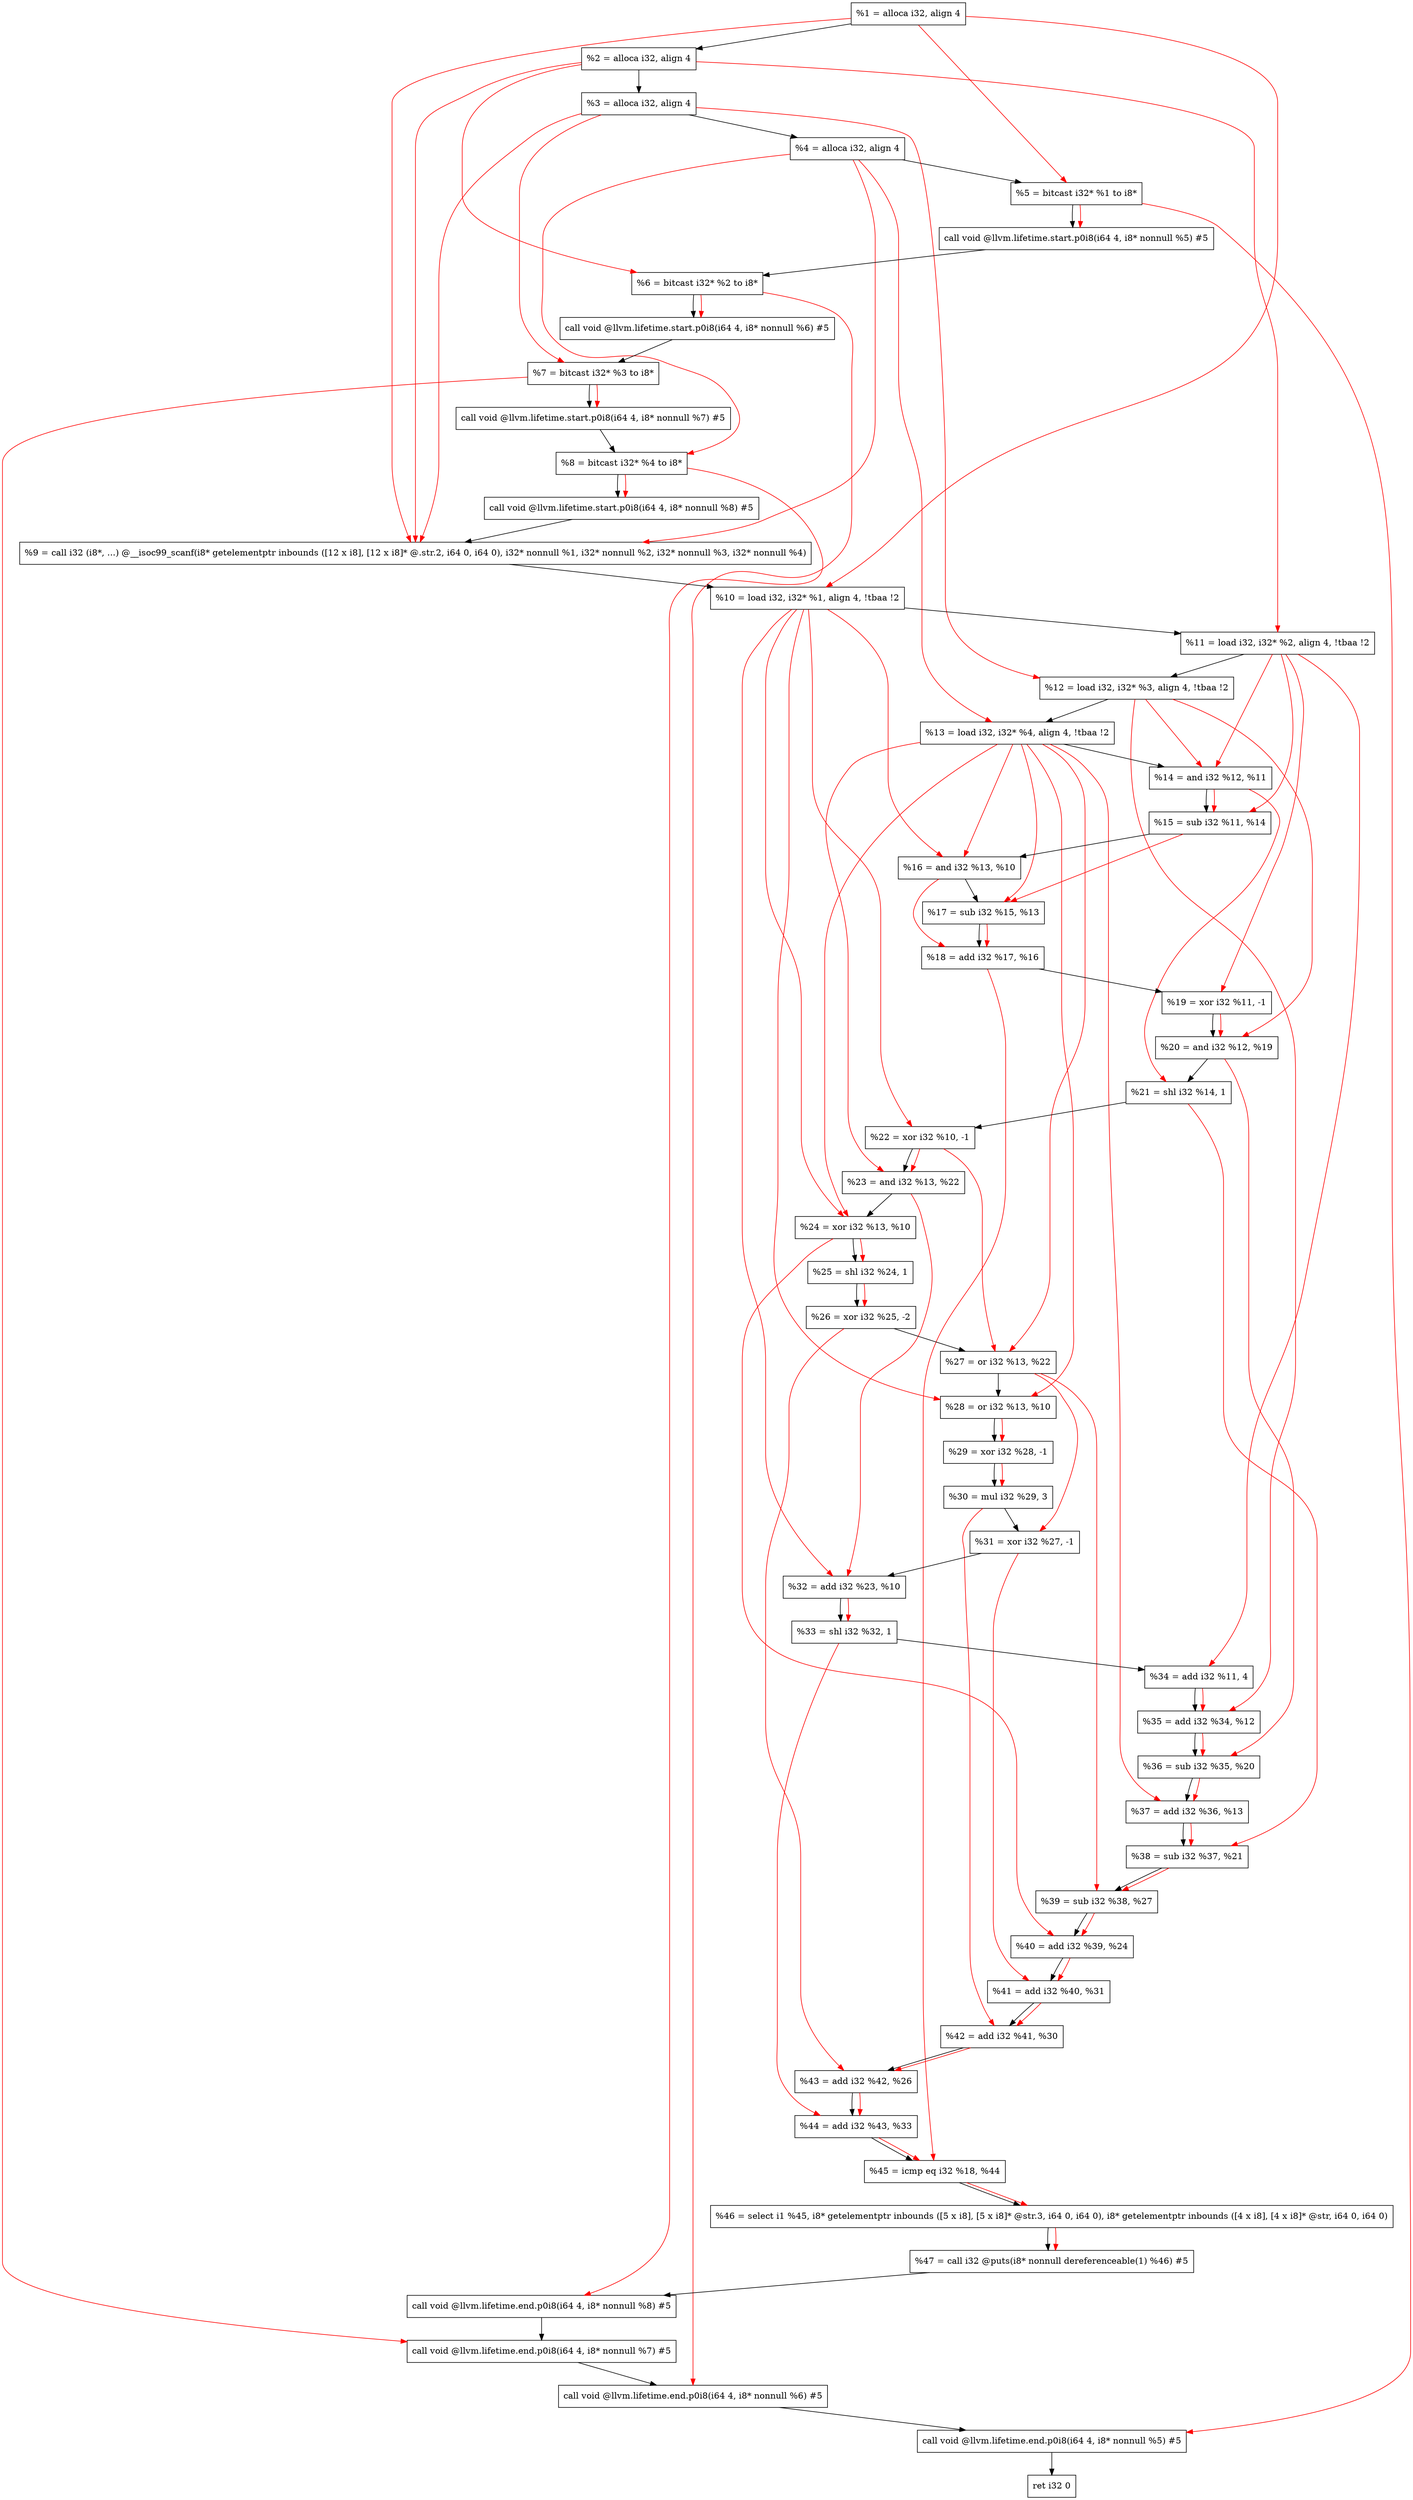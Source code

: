 digraph "DFG for'main' function" {
	Node0x23e3748[shape=record, label="  %1 = alloca i32, align 4"];
	Node0x23e37c8[shape=record, label="  %2 = alloca i32, align 4"];
	Node0x23e3858[shape=record, label="  %3 = alloca i32, align 4"];
	Node0x23e38b8[shape=record, label="  %4 = alloca i32, align 4"];
	Node0x23e3968[shape=record, label="  %5 = bitcast i32* %1 to i8*"];
	Node0x23e3d98[shape=record, label="  call void @llvm.lifetime.start.p0i8(i64 4, i8* nonnull %5) #5"];
	Node0x23e3e78[shape=record, label="  %6 = bitcast i32* %2 to i8*"];
	Node0x23e3f78[shape=record, label="  call void @llvm.lifetime.start.p0i8(i64 4, i8* nonnull %6) #5"];
	Node0x23e4038[shape=record, label="  %7 = bitcast i32* %3 to i8*"];
	Node0x23e40e8[shape=record, label="  call void @llvm.lifetime.start.p0i8(i64 4, i8* nonnull %7) #5"];
	Node0x23e41a8[shape=record, label="  %8 = bitcast i32* %4 to i8*"];
	Node0x23e4258[shape=record, label="  call void @llvm.lifetime.start.p0i8(i64 4, i8* nonnull %8) #5"];
	Node0x23de9e0[shape=record, label="  %9 = call i32 (i8*, ...) @__isoc99_scanf(i8* getelementptr inbounds ([12 x i8], [12 x i8]* @.str.2, i64 0, i64 0), i32* nonnull %1, i32* nonnull %2, i32* nonnull %3, i32* nonnull %4)"];
	Node0x23e4458[shape=record, label="  %10 = load i32, i32* %1, align 4, !tbaa !2"];
	Node0x23e53c8[shape=record, label="  %11 = load i32, i32* %2, align 4, !tbaa !2"];
	Node0x23e5a38[shape=record, label="  %12 = load i32, i32* %3, align 4, !tbaa !2"];
	Node0x23e5a98[shape=record, label="  %13 = load i32, i32* %4, align 4, !tbaa !2"];
	Node0x23e5b10[shape=record, label="  %14 = and i32 %12, %11"];
	Node0x23e5b80[shape=record, label="  %15 = sub i32 %11, %14"];
	Node0x23e5bf0[shape=record, label="  %16 = and i32 %13, %10"];
	Node0x23e5c60[shape=record, label="  %17 = sub i32 %15, %13"];
	Node0x23e5cd0[shape=record, label="  %18 = add i32 %17, %16"];
	Node0x23e5d40[shape=record, label="  %19 = xor i32 %11, -1"];
	Node0x23e5db0[shape=record, label="  %20 = and i32 %12, %19"];
	Node0x23e5e20[shape=record, label="  %21 = shl i32 %14, 1"];
	Node0x23e5e90[shape=record, label="  %22 = xor i32 %10, -1"];
	Node0x23e5f00[shape=record, label="  %23 = and i32 %13, %22"];
	Node0x23e5f70[shape=record, label="  %24 = xor i32 %13, %10"];
	Node0x23e5fe0[shape=record, label="  %25 = shl i32 %24, 1"];
	Node0x23e6050[shape=record, label="  %26 = xor i32 %25, -2"];
	Node0x23e60c0[shape=record, label="  %27 = or i32 %13, %22"];
	Node0x23e6130[shape=record, label="  %28 = or i32 %13, %10"];
	Node0x23e61a0[shape=record, label="  %29 = xor i32 %28, -1"];
	Node0x23e6210[shape=record, label="  %30 = mul i32 %29, 3"];
	Node0x23e6280[shape=record, label="  %31 = xor i32 %27, -1"];
	Node0x23e62f0[shape=record, label="  %32 = add i32 %23, %10"];
	Node0x23e6360[shape=record, label="  %33 = shl i32 %32, 1"];
	Node0x23e63d0[shape=record, label="  %34 = add i32 %11, 4"];
	Node0x23e6440[shape=record, label="  %35 = add i32 %34, %12"];
	Node0x23e64b0[shape=record, label="  %36 = sub i32 %35, %20"];
	Node0x23e6520[shape=record, label="  %37 = add i32 %36, %13"];
	Node0x23e6590[shape=record, label="  %38 = sub i32 %37, %21"];
	Node0x23e6600[shape=record, label="  %39 = sub i32 %38, %27"];
	Node0x23e6670[shape=record, label="  %40 = add i32 %39, %24"];
	Node0x23e66e0[shape=record, label="  %41 = add i32 %40, %31"];
	Node0x23e6750[shape=record, label="  %42 = add i32 %41, %30"];
	Node0x23e67c0[shape=record, label="  %43 = add i32 %42, %26"];
	Node0x23e6830[shape=record, label="  %44 = add i32 %43, %33"];
	Node0x23e68a0[shape=record, label="  %45 = icmp eq i32 %18, %44"];
	Node0x23838b8[shape=record, label="  %46 = select i1 %45, i8* getelementptr inbounds ([5 x i8], [5 x i8]* @str.3, i64 0, i64 0), i8* getelementptr inbounds ([4 x i8], [4 x i8]* @str, i64 0, i64 0)"];
	Node0x23e6930[shape=record, label="  %47 = call i32 @puts(i8* nonnull dereferenceable(1) %46) #5"];
	Node0x23e6bd8[shape=record, label="  call void @llvm.lifetime.end.p0i8(i64 4, i8* nonnull %8) #5"];
	Node0x23e6d38[shape=record, label="  call void @llvm.lifetime.end.p0i8(i64 4, i8* nonnull %7) #5"];
	Node0x23e6e48[shape=record, label="  call void @llvm.lifetime.end.p0i8(i64 4, i8* nonnull %6) #5"];
	Node0x23e6f58[shape=record, label="  call void @llvm.lifetime.end.p0i8(i64 4, i8* nonnull %5) #5"];
	Node0x23e7018[shape=record, label="  ret i32 0"];
	Node0x23e3748 -> Node0x23e37c8;
	Node0x23e37c8 -> Node0x23e3858;
	Node0x23e3858 -> Node0x23e38b8;
	Node0x23e38b8 -> Node0x23e3968;
	Node0x23e3968 -> Node0x23e3d98;
	Node0x23e3d98 -> Node0x23e3e78;
	Node0x23e3e78 -> Node0x23e3f78;
	Node0x23e3f78 -> Node0x23e4038;
	Node0x23e4038 -> Node0x23e40e8;
	Node0x23e40e8 -> Node0x23e41a8;
	Node0x23e41a8 -> Node0x23e4258;
	Node0x23e4258 -> Node0x23de9e0;
	Node0x23de9e0 -> Node0x23e4458;
	Node0x23e4458 -> Node0x23e53c8;
	Node0x23e53c8 -> Node0x23e5a38;
	Node0x23e5a38 -> Node0x23e5a98;
	Node0x23e5a98 -> Node0x23e5b10;
	Node0x23e5b10 -> Node0x23e5b80;
	Node0x23e5b80 -> Node0x23e5bf0;
	Node0x23e5bf0 -> Node0x23e5c60;
	Node0x23e5c60 -> Node0x23e5cd0;
	Node0x23e5cd0 -> Node0x23e5d40;
	Node0x23e5d40 -> Node0x23e5db0;
	Node0x23e5db0 -> Node0x23e5e20;
	Node0x23e5e20 -> Node0x23e5e90;
	Node0x23e5e90 -> Node0x23e5f00;
	Node0x23e5f00 -> Node0x23e5f70;
	Node0x23e5f70 -> Node0x23e5fe0;
	Node0x23e5fe0 -> Node0x23e6050;
	Node0x23e6050 -> Node0x23e60c0;
	Node0x23e60c0 -> Node0x23e6130;
	Node0x23e6130 -> Node0x23e61a0;
	Node0x23e61a0 -> Node0x23e6210;
	Node0x23e6210 -> Node0x23e6280;
	Node0x23e6280 -> Node0x23e62f0;
	Node0x23e62f0 -> Node0x23e6360;
	Node0x23e6360 -> Node0x23e63d0;
	Node0x23e63d0 -> Node0x23e6440;
	Node0x23e6440 -> Node0x23e64b0;
	Node0x23e64b0 -> Node0x23e6520;
	Node0x23e6520 -> Node0x23e6590;
	Node0x23e6590 -> Node0x23e6600;
	Node0x23e6600 -> Node0x23e6670;
	Node0x23e6670 -> Node0x23e66e0;
	Node0x23e66e0 -> Node0x23e6750;
	Node0x23e6750 -> Node0x23e67c0;
	Node0x23e67c0 -> Node0x23e6830;
	Node0x23e6830 -> Node0x23e68a0;
	Node0x23e68a0 -> Node0x23838b8;
	Node0x23838b8 -> Node0x23e6930;
	Node0x23e6930 -> Node0x23e6bd8;
	Node0x23e6bd8 -> Node0x23e6d38;
	Node0x23e6d38 -> Node0x23e6e48;
	Node0x23e6e48 -> Node0x23e6f58;
	Node0x23e6f58 -> Node0x23e7018;
edge [color=red]
	Node0x23e3748 -> Node0x23e3968;
	Node0x23e3968 -> Node0x23e3d98;
	Node0x23e37c8 -> Node0x23e3e78;
	Node0x23e3e78 -> Node0x23e3f78;
	Node0x23e3858 -> Node0x23e4038;
	Node0x23e4038 -> Node0x23e40e8;
	Node0x23e38b8 -> Node0x23e41a8;
	Node0x23e41a8 -> Node0x23e4258;
	Node0x23e3748 -> Node0x23de9e0;
	Node0x23e37c8 -> Node0x23de9e0;
	Node0x23e3858 -> Node0x23de9e0;
	Node0x23e38b8 -> Node0x23de9e0;
	Node0x23e3748 -> Node0x23e4458;
	Node0x23e37c8 -> Node0x23e53c8;
	Node0x23e3858 -> Node0x23e5a38;
	Node0x23e38b8 -> Node0x23e5a98;
	Node0x23e5a38 -> Node0x23e5b10;
	Node0x23e53c8 -> Node0x23e5b10;
	Node0x23e53c8 -> Node0x23e5b80;
	Node0x23e5b10 -> Node0x23e5b80;
	Node0x23e5a98 -> Node0x23e5bf0;
	Node0x23e4458 -> Node0x23e5bf0;
	Node0x23e5b80 -> Node0x23e5c60;
	Node0x23e5a98 -> Node0x23e5c60;
	Node0x23e5c60 -> Node0x23e5cd0;
	Node0x23e5bf0 -> Node0x23e5cd0;
	Node0x23e53c8 -> Node0x23e5d40;
	Node0x23e5a38 -> Node0x23e5db0;
	Node0x23e5d40 -> Node0x23e5db0;
	Node0x23e5b10 -> Node0x23e5e20;
	Node0x23e4458 -> Node0x23e5e90;
	Node0x23e5a98 -> Node0x23e5f00;
	Node0x23e5e90 -> Node0x23e5f00;
	Node0x23e5a98 -> Node0x23e5f70;
	Node0x23e4458 -> Node0x23e5f70;
	Node0x23e5f70 -> Node0x23e5fe0;
	Node0x23e5fe0 -> Node0x23e6050;
	Node0x23e5a98 -> Node0x23e60c0;
	Node0x23e5e90 -> Node0x23e60c0;
	Node0x23e5a98 -> Node0x23e6130;
	Node0x23e4458 -> Node0x23e6130;
	Node0x23e6130 -> Node0x23e61a0;
	Node0x23e61a0 -> Node0x23e6210;
	Node0x23e60c0 -> Node0x23e6280;
	Node0x23e5f00 -> Node0x23e62f0;
	Node0x23e4458 -> Node0x23e62f0;
	Node0x23e62f0 -> Node0x23e6360;
	Node0x23e53c8 -> Node0x23e63d0;
	Node0x23e63d0 -> Node0x23e6440;
	Node0x23e5a38 -> Node0x23e6440;
	Node0x23e6440 -> Node0x23e64b0;
	Node0x23e5db0 -> Node0x23e64b0;
	Node0x23e64b0 -> Node0x23e6520;
	Node0x23e5a98 -> Node0x23e6520;
	Node0x23e6520 -> Node0x23e6590;
	Node0x23e5e20 -> Node0x23e6590;
	Node0x23e6590 -> Node0x23e6600;
	Node0x23e60c0 -> Node0x23e6600;
	Node0x23e6600 -> Node0x23e6670;
	Node0x23e5f70 -> Node0x23e6670;
	Node0x23e6670 -> Node0x23e66e0;
	Node0x23e6280 -> Node0x23e66e0;
	Node0x23e66e0 -> Node0x23e6750;
	Node0x23e6210 -> Node0x23e6750;
	Node0x23e6750 -> Node0x23e67c0;
	Node0x23e6050 -> Node0x23e67c0;
	Node0x23e67c0 -> Node0x23e6830;
	Node0x23e6360 -> Node0x23e6830;
	Node0x23e5cd0 -> Node0x23e68a0;
	Node0x23e6830 -> Node0x23e68a0;
	Node0x23e68a0 -> Node0x23838b8;
	Node0x23838b8 -> Node0x23e6930;
	Node0x23e41a8 -> Node0x23e6bd8;
	Node0x23e4038 -> Node0x23e6d38;
	Node0x23e3e78 -> Node0x23e6e48;
	Node0x23e3968 -> Node0x23e6f58;
}
